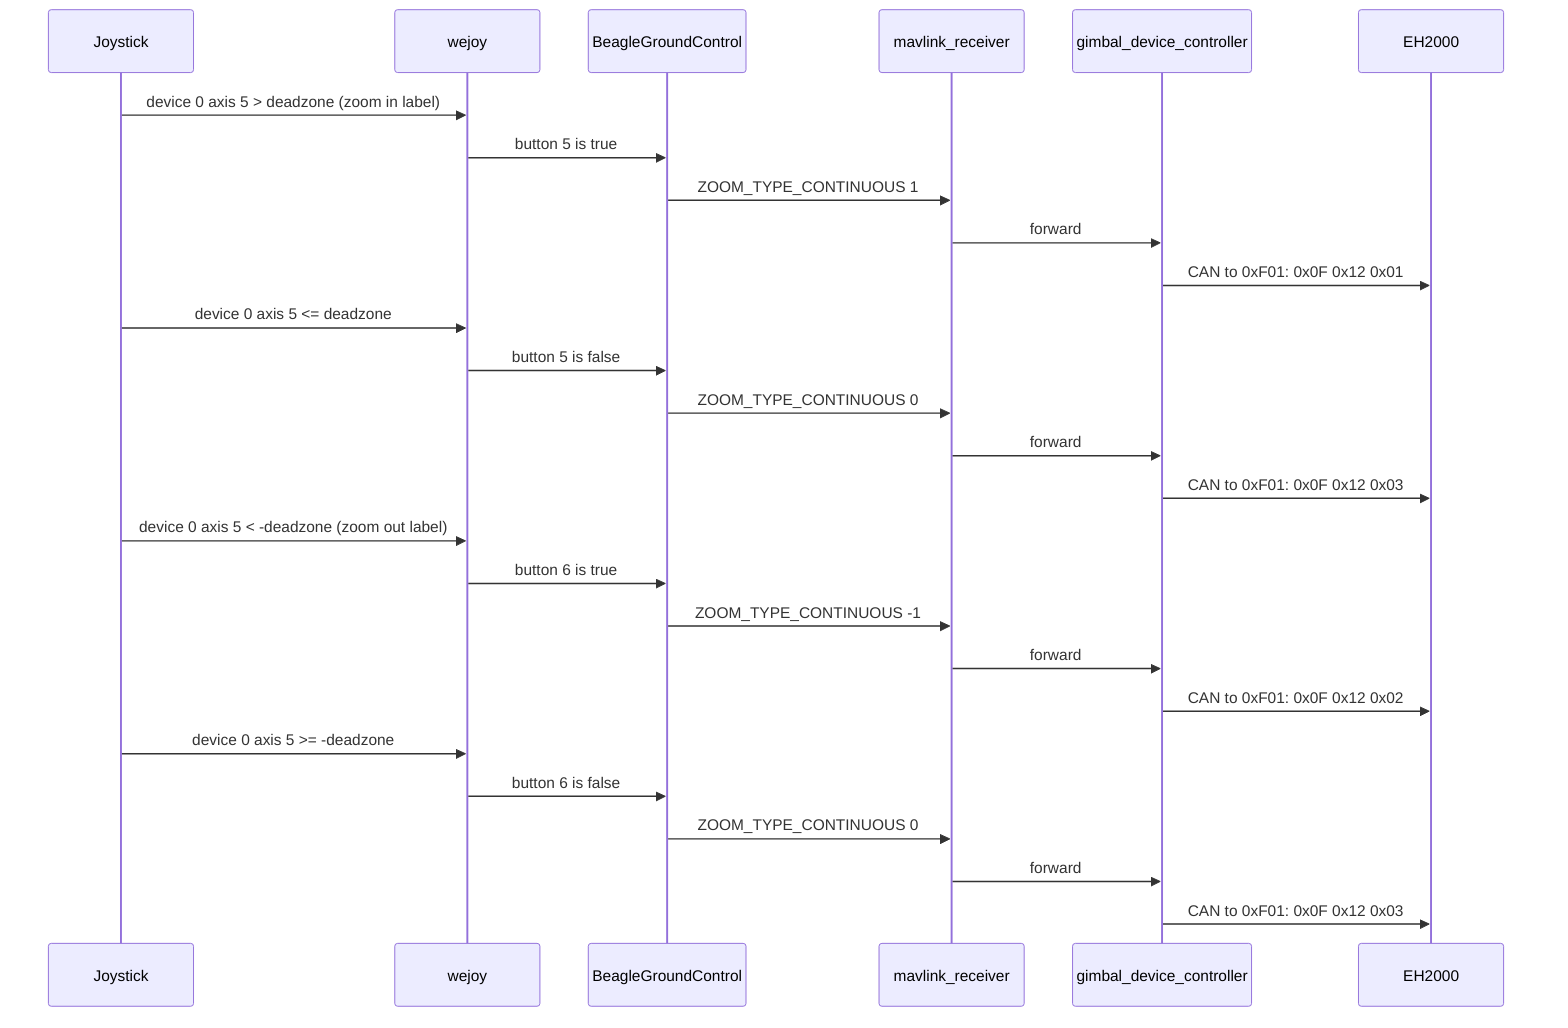 sequenceDiagram
    participant JS as Joystick
    participant WJ as wejoy
    participant BGC as BeagleGroundControl
    participant MR as mavlink_receiver
    participant GDC as gimbal_device_controller
    participant EH as EH2000


    JS ->> WJ: device 0 axis 5 > deadzone (zoom in label)
    WJ ->> BGC: button 5 is true
    BGC ->> MR: ZOOM_TYPE_CONTINUOUS 1
    MR ->> GDC: forward
    GDC ->> EH: CAN to 0xF01: 0x0F 0x12 0x01
    JS ->> WJ: device 0 axis 5 <= deadzone
    WJ ->> BGC: button 5 is false
    BGC ->> MR: ZOOM_TYPE_CONTINUOUS 0
    MR ->> GDC: forward
    GDC ->> EH: CAN to 0xF01: 0x0F 0x12 0x03

    JS ->> WJ: device 0 axis 5 < -deadzone (zoom out label)
    WJ ->> BGC: button 6 is true
    BGC ->> MR: ZOOM_TYPE_CONTINUOUS -1
    MR ->> GDC: forward
    GDC ->> EH: CAN to 0xF01: 0x0F 0x12 0x02
    JS ->> WJ: device 0 axis 5 >= -deadzone
    WJ ->> BGC: button 6 is false
    BGC ->> MR: ZOOM_TYPE_CONTINUOUS 0
    MR ->> GDC: forward
    GDC ->> EH: CAN to 0xF01: 0x0F 0x12 0x03